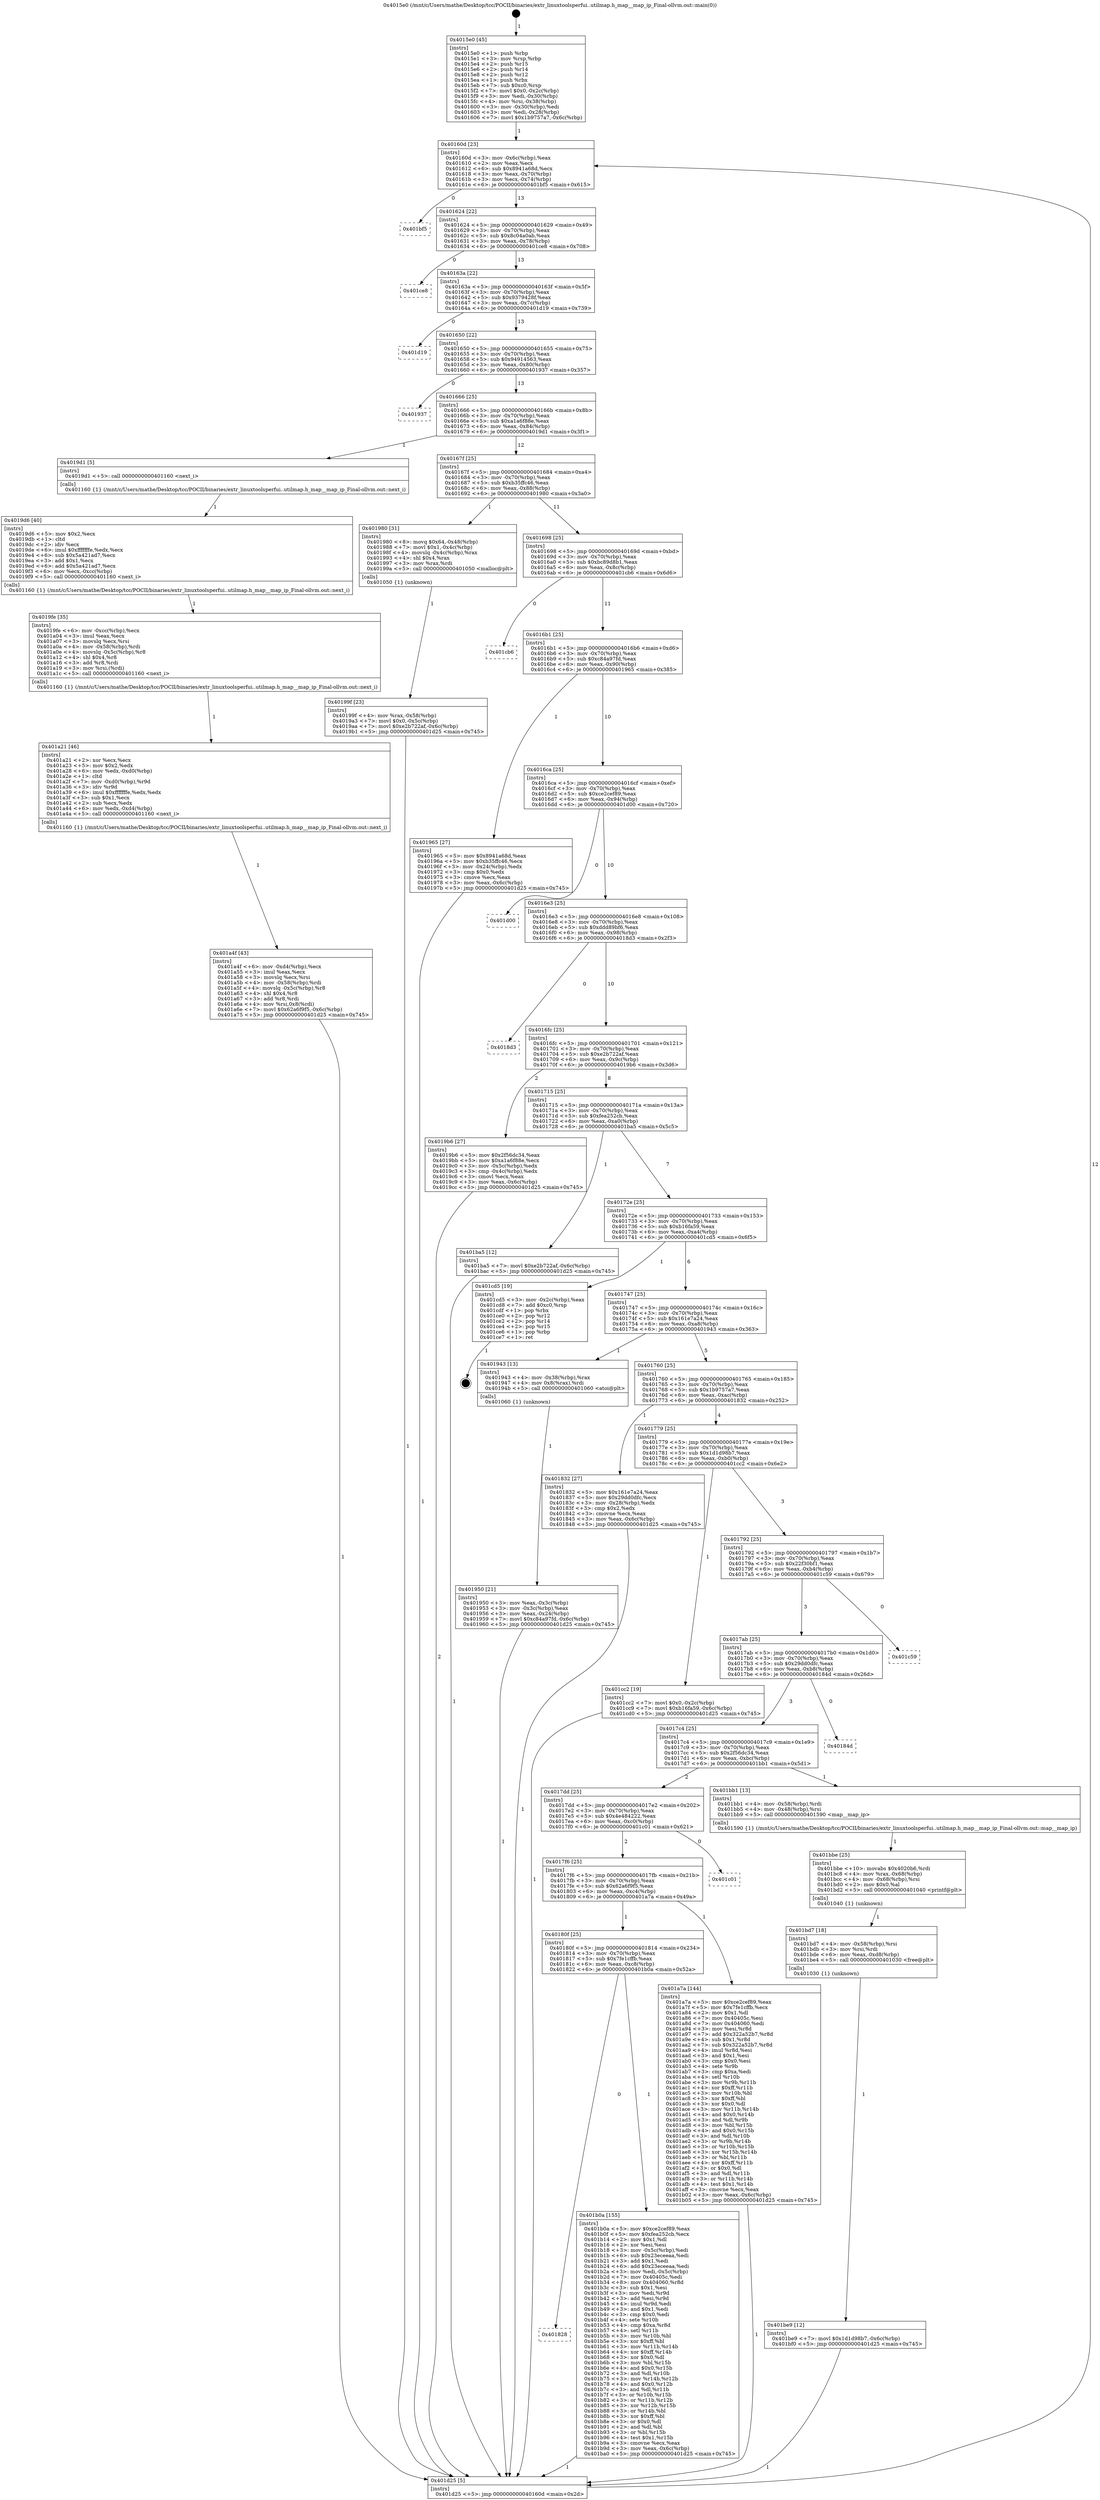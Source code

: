 digraph "0x4015e0" {
  label = "0x4015e0 (/mnt/c/Users/mathe/Desktop/tcc/POCII/binaries/extr_linuxtoolsperfui..utilmap.h_map__map_ip_Final-ollvm.out::main(0))"
  labelloc = "t"
  node[shape=record]

  Entry [label="",width=0.3,height=0.3,shape=circle,fillcolor=black,style=filled]
  "0x40160d" [label="{
     0x40160d [23]\l
     | [instrs]\l
     &nbsp;&nbsp;0x40160d \<+3\>: mov -0x6c(%rbp),%eax\l
     &nbsp;&nbsp;0x401610 \<+2\>: mov %eax,%ecx\l
     &nbsp;&nbsp;0x401612 \<+6\>: sub $0x8941a68d,%ecx\l
     &nbsp;&nbsp;0x401618 \<+3\>: mov %eax,-0x70(%rbp)\l
     &nbsp;&nbsp;0x40161b \<+3\>: mov %ecx,-0x74(%rbp)\l
     &nbsp;&nbsp;0x40161e \<+6\>: je 0000000000401bf5 \<main+0x615\>\l
  }"]
  "0x401bf5" [label="{
     0x401bf5\l
  }", style=dashed]
  "0x401624" [label="{
     0x401624 [22]\l
     | [instrs]\l
     &nbsp;&nbsp;0x401624 \<+5\>: jmp 0000000000401629 \<main+0x49\>\l
     &nbsp;&nbsp;0x401629 \<+3\>: mov -0x70(%rbp),%eax\l
     &nbsp;&nbsp;0x40162c \<+5\>: sub $0x8c04a0ab,%eax\l
     &nbsp;&nbsp;0x401631 \<+3\>: mov %eax,-0x78(%rbp)\l
     &nbsp;&nbsp;0x401634 \<+6\>: je 0000000000401ce8 \<main+0x708\>\l
  }"]
  Exit [label="",width=0.3,height=0.3,shape=circle,fillcolor=black,style=filled,peripheries=2]
  "0x401ce8" [label="{
     0x401ce8\l
  }", style=dashed]
  "0x40163a" [label="{
     0x40163a [22]\l
     | [instrs]\l
     &nbsp;&nbsp;0x40163a \<+5\>: jmp 000000000040163f \<main+0x5f\>\l
     &nbsp;&nbsp;0x40163f \<+3\>: mov -0x70(%rbp),%eax\l
     &nbsp;&nbsp;0x401642 \<+5\>: sub $0x9379428f,%eax\l
     &nbsp;&nbsp;0x401647 \<+3\>: mov %eax,-0x7c(%rbp)\l
     &nbsp;&nbsp;0x40164a \<+6\>: je 0000000000401d19 \<main+0x739\>\l
  }"]
  "0x401be9" [label="{
     0x401be9 [12]\l
     | [instrs]\l
     &nbsp;&nbsp;0x401be9 \<+7\>: movl $0x1d1d98b7,-0x6c(%rbp)\l
     &nbsp;&nbsp;0x401bf0 \<+5\>: jmp 0000000000401d25 \<main+0x745\>\l
  }"]
  "0x401d19" [label="{
     0x401d19\l
  }", style=dashed]
  "0x401650" [label="{
     0x401650 [22]\l
     | [instrs]\l
     &nbsp;&nbsp;0x401650 \<+5\>: jmp 0000000000401655 \<main+0x75\>\l
     &nbsp;&nbsp;0x401655 \<+3\>: mov -0x70(%rbp),%eax\l
     &nbsp;&nbsp;0x401658 \<+5\>: sub $0x94914563,%eax\l
     &nbsp;&nbsp;0x40165d \<+3\>: mov %eax,-0x80(%rbp)\l
     &nbsp;&nbsp;0x401660 \<+6\>: je 0000000000401937 \<main+0x357\>\l
  }"]
  "0x401bd7" [label="{
     0x401bd7 [18]\l
     | [instrs]\l
     &nbsp;&nbsp;0x401bd7 \<+4\>: mov -0x58(%rbp),%rsi\l
     &nbsp;&nbsp;0x401bdb \<+3\>: mov %rsi,%rdi\l
     &nbsp;&nbsp;0x401bde \<+6\>: mov %eax,-0xd8(%rbp)\l
     &nbsp;&nbsp;0x401be4 \<+5\>: call 0000000000401030 \<free@plt\>\l
     | [calls]\l
     &nbsp;&nbsp;0x401030 \{1\} (unknown)\l
  }"]
  "0x401937" [label="{
     0x401937\l
  }", style=dashed]
  "0x401666" [label="{
     0x401666 [25]\l
     | [instrs]\l
     &nbsp;&nbsp;0x401666 \<+5\>: jmp 000000000040166b \<main+0x8b\>\l
     &nbsp;&nbsp;0x40166b \<+3\>: mov -0x70(%rbp),%eax\l
     &nbsp;&nbsp;0x40166e \<+5\>: sub $0xa1a6f88e,%eax\l
     &nbsp;&nbsp;0x401673 \<+6\>: mov %eax,-0x84(%rbp)\l
     &nbsp;&nbsp;0x401679 \<+6\>: je 00000000004019d1 \<main+0x3f1\>\l
  }"]
  "0x401bbe" [label="{
     0x401bbe [25]\l
     | [instrs]\l
     &nbsp;&nbsp;0x401bbe \<+10\>: movabs $0x4020b6,%rdi\l
     &nbsp;&nbsp;0x401bc8 \<+4\>: mov %rax,-0x68(%rbp)\l
     &nbsp;&nbsp;0x401bcc \<+4\>: mov -0x68(%rbp),%rsi\l
     &nbsp;&nbsp;0x401bd0 \<+2\>: mov $0x0,%al\l
     &nbsp;&nbsp;0x401bd2 \<+5\>: call 0000000000401040 \<printf@plt\>\l
     | [calls]\l
     &nbsp;&nbsp;0x401040 \{1\} (unknown)\l
  }"]
  "0x4019d1" [label="{
     0x4019d1 [5]\l
     | [instrs]\l
     &nbsp;&nbsp;0x4019d1 \<+5\>: call 0000000000401160 \<next_i\>\l
     | [calls]\l
     &nbsp;&nbsp;0x401160 \{1\} (/mnt/c/Users/mathe/Desktop/tcc/POCII/binaries/extr_linuxtoolsperfui..utilmap.h_map__map_ip_Final-ollvm.out::next_i)\l
  }"]
  "0x40167f" [label="{
     0x40167f [25]\l
     | [instrs]\l
     &nbsp;&nbsp;0x40167f \<+5\>: jmp 0000000000401684 \<main+0xa4\>\l
     &nbsp;&nbsp;0x401684 \<+3\>: mov -0x70(%rbp),%eax\l
     &nbsp;&nbsp;0x401687 \<+5\>: sub $0xb35ffc46,%eax\l
     &nbsp;&nbsp;0x40168c \<+6\>: mov %eax,-0x88(%rbp)\l
     &nbsp;&nbsp;0x401692 \<+6\>: je 0000000000401980 \<main+0x3a0\>\l
  }"]
  "0x401828" [label="{
     0x401828\l
  }", style=dashed]
  "0x401980" [label="{
     0x401980 [31]\l
     | [instrs]\l
     &nbsp;&nbsp;0x401980 \<+8\>: movq $0x64,-0x48(%rbp)\l
     &nbsp;&nbsp;0x401988 \<+7\>: movl $0x1,-0x4c(%rbp)\l
     &nbsp;&nbsp;0x40198f \<+4\>: movslq -0x4c(%rbp),%rax\l
     &nbsp;&nbsp;0x401993 \<+4\>: shl $0x4,%rax\l
     &nbsp;&nbsp;0x401997 \<+3\>: mov %rax,%rdi\l
     &nbsp;&nbsp;0x40199a \<+5\>: call 0000000000401050 \<malloc@plt\>\l
     | [calls]\l
     &nbsp;&nbsp;0x401050 \{1\} (unknown)\l
  }"]
  "0x401698" [label="{
     0x401698 [25]\l
     | [instrs]\l
     &nbsp;&nbsp;0x401698 \<+5\>: jmp 000000000040169d \<main+0xbd\>\l
     &nbsp;&nbsp;0x40169d \<+3\>: mov -0x70(%rbp),%eax\l
     &nbsp;&nbsp;0x4016a0 \<+5\>: sub $0xbc89d8b1,%eax\l
     &nbsp;&nbsp;0x4016a5 \<+6\>: mov %eax,-0x8c(%rbp)\l
     &nbsp;&nbsp;0x4016ab \<+6\>: je 0000000000401cb6 \<main+0x6d6\>\l
  }"]
  "0x401b0a" [label="{
     0x401b0a [155]\l
     | [instrs]\l
     &nbsp;&nbsp;0x401b0a \<+5\>: mov $0xce2cef89,%eax\l
     &nbsp;&nbsp;0x401b0f \<+5\>: mov $0xfea252cb,%ecx\l
     &nbsp;&nbsp;0x401b14 \<+2\>: mov $0x1,%dl\l
     &nbsp;&nbsp;0x401b16 \<+2\>: xor %esi,%esi\l
     &nbsp;&nbsp;0x401b18 \<+3\>: mov -0x5c(%rbp),%edi\l
     &nbsp;&nbsp;0x401b1b \<+6\>: sub $0x23eceeaa,%edi\l
     &nbsp;&nbsp;0x401b21 \<+3\>: add $0x1,%edi\l
     &nbsp;&nbsp;0x401b24 \<+6\>: add $0x23eceeaa,%edi\l
     &nbsp;&nbsp;0x401b2a \<+3\>: mov %edi,-0x5c(%rbp)\l
     &nbsp;&nbsp;0x401b2d \<+7\>: mov 0x40405c,%edi\l
     &nbsp;&nbsp;0x401b34 \<+8\>: mov 0x404060,%r8d\l
     &nbsp;&nbsp;0x401b3c \<+3\>: sub $0x1,%esi\l
     &nbsp;&nbsp;0x401b3f \<+3\>: mov %edi,%r9d\l
     &nbsp;&nbsp;0x401b42 \<+3\>: add %esi,%r9d\l
     &nbsp;&nbsp;0x401b45 \<+4\>: imul %r9d,%edi\l
     &nbsp;&nbsp;0x401b49 \<+3\>: and $0x1,%edi\l
     &nbsp;&nbsp;0x401b4c \<+3\>: cmp $0x0,%edi\l
     &nbsp;&nbsp;0x401b4f \<+4\>: sete %r10b\l
     &nbsp;&nbsp;0x401b53 \<+4\>: cmp $0xa,%r8d\l
     &nbsp;&nbsp;0x401b57 \<+4\>: setl %r11b\l
     &nbsp;&nbsp;0x401b5b \<+3\>: mov %r10b,%bl\l
     &nbsp;&nbsp;0x401b5e \<+3\>: xor $0xff,%bl\l
     &nbsp;&nbsp;0x401b61 \<+3\>: mov %r11b,%r14b\l
     &nbsp;&nbsp;0x401b64 \<+4\>: xor $0xff,%r14b\l
     &nbsp;&nbsp;0x401b68 \<+3\>: xor $0x0,%dl\l
     &nbsp;&nbsp;0x401b6b \<+3\>: mov %bl,%r15b\l
     &nbsp;&nbsp;0x401b6e \<+4\>: and $0x0,%r15b\l
     &nbsp;&nbsp;0x401b72 \<+3\>: and %dl,%r10b\l
     &nbsp;&nbsp;0x401b75 \<+3\>: mov %r14b,%r12b\l
     &nbsp;&nbsp;0x401b78 \<+4\>: and $0x0,%r12b\l
     &nbsp;&nbsp;0x401b7c \<+3\>: and %dl,%r11b\l
     &nbsp;&nbsp;0x401b7f \<+3\>: or %r10b,%r15b\l
     &nbsp;&nbsp;0x401b82 \<+3\>: or %r11b,%r12b\l
     &nbsp;&nbsp;0x401b85 \<+3\>: xor %r12b,%r15b\l
     &nbsp;&nbsp;0x401b88 \<+3\>: or %r14b,%bl\l
     &nbsp;&nbsp;0x401b8b \<+3\>: xor $0xff,%bl\l
     &nbsp;&nbsp;0x401b8e \<+3\>: or $0x0,%dl\l
     &nbsp;&nbsp;0x401b91 \<+2\>: and %dl,%bl\l
     &nbsp;&nbsp;0x401b93 \<+3\>: or %bl,%r15b\l
     &nbsp;&nbsp;0x401b96 \<+4\>: test $0x1,%r15b\l
     &nbsp;&nbsp;0x401b9a \<+3\>: cmovne %ecx,%eax\l
     &nbsp;&nbsp;0x401b9d \<+3\>: mov %eax,-0x6c(%rbp)\l
     &nbsp;&nbsp;0x401ba0 \<+5\>: jmp 0000000000401d25 \<main+0x745\>\l
  }"]
  "0x401cb6" [label="{
     0x401cb6\l
  }", style=dashed]
  "0x4016b1" [label="{
     0x4016b1 [25]\l
     | [instrs]\l
     &nbsp;&nbsp;0x4016b1 \<+5\>: jmp 00000000004016b6 \<main+0xd6\>\l
     &nbsp;&nbsp;0x4016b6 \<+3\>: mov -0x70(%rbp),%eax\l
     &nbsp;&nbsp;0x4016b9 \<+5\>: sub $0xc84a97fd,%eax\l
     &nbsp;&nbsp;0x4016be \<+6\>: mov %eax,-0x90(%rbp)\l
     &nbsp;&nbsp;0x4016c4 \<+6\>: je 0000000000401965 \<main+0x385\>\l
  }"]
  "0x40180f" [label="{
     0x40180f [25]\l
     | [instrs]\l
     &nbsp;&nbsp;0x40180f \<+5\>: jmp 0000000000401814 \<main+0x234\>\l
     &nbsp;&nbsp;0x401814 \<+3\>: mov -0x70(%rbp),%eax\l
     &nbsp;&nbsp;0x401817 \<+5\>: sub $0x7fe1cffb,%eax\l
     &nbsp;&nbsp;0x40181c \<+6\>: mov %eax,-0xc8(%rbp)\l
     &nbsp;&nbsp;0x401822 \<+6\>: je 0000000000401b0a \<main+0x52a\>\l
  }"]
  "0x401965" [label="{
     0x401965 [27]\l
     | [instrs]\l
     &nbsp;&nbsp;0x401965 \<+5\>: mov $0x8941a68d,%eax\l
     &nbsp;&nbsp;0x40196a \<+5\>: mov $0xb35ffc46,%ecx\l
     &nbsp;&nbsp;0x40196f \<+3\>: mov -0x24(%rbp),%edx\l
     &nbsp;&nbsp;0x401972 \<+3\>: cmp $0x0,%edx\l
     &nbsp;&nbsp;0x401975 \<+3\>: cmove %ecx,%eax\l
     &nbsp;&nbsp;0x401978 \<+3\>: mov %eax,-0x6c(%rbp)\l
     &nbsp;&nbsp;0x40197b \<+5\>: jmp 0000000000401d25 \<main+0x745\>\l
  }"]
  "0x4016ca" [label="{
     0x4016ca [25]\l
     | [instrs]\l
     &nbsp;&nbsp;0x4016ca \<+5\>: jmp 00000000004016cf \<main+0xef\>\l
     &nbsp;&nbsp;0x4016cf \<+3\>: mov -0x70(%rbp),%eax\l
     &nbsp;&nbsp;0x4016d2 \<+5\>: sub $0xce2cef89,%eax\l
     &nbsp;&nbsp;0x4016d7 \<+6\>: mov %eax,-0x94(%rbp)\l
     &nbsp;&nbsp;0x4016dd \<+6\>: je 0000000000401d00 \<main+0x720\>\l
  }"]
  "0x401a7a" [label="{
     0x401a7a [144]\l
     | [instrs]\l
     &nbsp;&nbsp;0x401a7a \<+5\>: mov $0xce2cef89,%eax\l
     &nbsp;&nbsp;0x401a7f \<+5\>: mov $0x7fe1cffb,%ecx\l
     &nbsp;&nbsp;0x401a84 \<+2\>: mov $0x1,%dl\l
     &nbsp;&nbsp;0x401a86 \<+7\>: mov 0x40405c,%esi\l
     &nbsp;&nbsp;0x401a8d \<+7\>: mov 0x404060,%edi\l
     &nbsp;&nbsp;0x401a94 \<+3\>: mov %esi,%r8d\l
     &nbsp;&nbsp;0x401a97 \<+7\>: add $0x322a52b7,%r8d\l
     &nbsp;&nbsp;0x401a9e \<+4\>: sub $0x1,%r8d\l
     &nbsp;&nbsp;0x401aa2 \<+7\>: sub $0x322a52b7,%r8d\l
     &nbsp;&nbsp;0x401aa9 \<+4\>: imul %r8d,%esi\l
     &nbsp;&nbsp;0x401aad \<+3\>: and $0x1,%esi\l
     &nbsp;&nbsp;0x401ab0 \<+3\>: cmp $0x0,%esi\l
     &nbsp;&nbsp;0x401ab3 \<+4\>: sete %r9b\l
     &nbsp;&nbsp;0x401ab7 \<+3\>: cmp $0xa,%edi\l
     &nbsp;&nbsp;0x401aba \<+4\>: setl %r10b\l
     &nbsp;&nbsp;0x401abe \<+3\>: mov %r9b,%r11b\l
     &nbsp;&nbsp;0x401ac1 \<+4\>: xor $0xff,%r11b\l
     &nbsp;&nbsp;0x401ac5 \<+3\>: mov %r10b,%bl\l
     &nbsp;&nbsp;0x401ac8 \<+3\>: xor $0xff,%bl\l
     &nbsp;&nbsp;0x401acb \<+3\>: xor $0x0,%dl\l
     &nbsp;&nbsp;0x401ace \<+3\>: mov %r11b,%r14b\l
     &nbsp;&nbsp;0x401ad1 \<+4\>: and $0x0,%r14b\l
     &nbsp;&nbsp;0x401ad5 \<+3\>: and %dl,%r9b\l
     &nbsp;&nbsp;0x401ad8 \<+3\>: mov %bl,%r15b\l
     &nbsp;&nbsp;0x401adb \<+4\>: and $0x0,%r15b\l
     &nbsp;&nbsp;0x401adf \<+3\>: and %dl,%r10b\l
     &nbsp;&nbsp;0x401ae2 \<+3\>: or %r9b,%r14b\l
     &nbsp;&nbsp;0x401ae5 \<+3\>: or %r10b,%r15b\l
     &nbsp;&nbsp;0x401ae8 \<+3\>: xor %r15b,%r14b\l
     &nbsp;&nbsp;0x401aeb \<+3\>: or %bl,%r11b\l
     &nbsp;&nbsp;0x401aee \<+4\>: xor $0xff,%r11b\l
     &nbsp;&nbsp;0x401af2 \<+3\>: or $0x0,%dl\l
     &nbsp;&nbsp;0x401af5 \<+3\>: and %dl,%r11b\l
     &nbsp;&nbsp;0x401af8 \<+3\>: or %r11b,%r14b\l
     &nbsp;&nbsp;0x401afb \<+4\>: test $0x1,%r14b\l
     &nbsp;&nbsp;0x401aff \<+3\>: cmovne %ecx,%eax\l
     &nbsp;&nbsp;0x401b02 \<+3\>: mov %eax,-0x6c(%rbp)\l
     &nbsp;&nbsp;0x401b05 \<+5\>: jmp 0000000000401d25 \<main+0x745\>\l
  }"]
  "0x401d00" [label="{
     0x401d00\l
  }", style=dashed]
  "0x4016e3" [label="{
     0x4016e3 [25]\l
     | [instrs]\l
     &nbsp;&nbsp;0x4016e3 \<+5\>: jmp 00000000004016e8 \<main+0x108\>\l
     &nbsp;&nbsp;0x4016e8 \<+3\>: mov -0x70(%rbp),%eax\l
     &nbsp;&nbsp;0x4016eb \<+5\>: sub $0xddd89bf6,%eax\l
     &nbsp;&nbsp;0x4016f0 \<+6\>: mov %eax,-0x98(%rbp)\l
     &nbsp;&nbsp;0x4016f6 \<+6\>: je 00000000004018d3 \<main+0x2f3\>\l
  }"]
  "0x4017f6" [label="{
     0x4017f6 [25]\l
     | [instrs]\l
     &nbsp;&nbsp;0x4017f6 \<+5\>: jmp 00000000004017fb \<main+0x21b\>\l
     &nbsp;&nbsp;0x4017fb \<+3\>: mov -0x70(%rbp),%eax\l
     &nbsp;&nbsp;0x4017fe \<+5\>: sub $0x62a6f9f5,%eax\l
     &nbsp;&nbsp;0x401803 \<+6\>: mov %eax,-0xc4(%rbp)\l
     &nbsp;&nbsp;0x401809 \<+6\>: je 0000000000401a7a \<main+0x49a\>\l
  }"]
  "0x4018d3" [label="{
     0x4018d3\l
  }", style=dashed]
  "0x4016fc" [label="{
     0x4016fc [25]\l
     | [instrs]\l
     &nbsp;&nbsp;0x4016fc \<+5\>: jmp 0000000000401701 \<main+0x121\>\l
     &nbsp;&nbsp;0x401701 \<+3\>: mov -0x70(%rbp),%eax\l
     &nbsp;&nbsp;0x401704 \<+5\>: sub $0xe2b722af,%eax\l
     &nbsp;&nbsp;0x401709 \<+6\>: mov %eax,-0x9c(%rbp)\l
     &nbsp;&nbsp;0x40170f \<+6\>: je 00000000004019b6 \<main+0x3d6\>\l
  }"]
  "0x401c01" [label="{
     0x401c01\l
  }", style=dashed]
  "0x4019b6" [label="{
     0x4019b6 [27]\l
     | [instrs]\l
     &nbsp;&nbsp;0x4019b6 \<+5\>: mov $0x2f56dc34,%eax\l
     &nbsp;&nbsp;0x4019bb \<+5\>: mov $0xa1a6f88e,%ecx\l
     &nbsp;&nbsp;0x4019c0 \<+3\>: mov -0x5c(%rbp),%edx\l
     &nbsp;&nbsp;0x4019c3 \<+3\>: cmp -0x4c(%rbp),%edx\l
     &nbsp;&nbsp;0x4019c6 \<+3\>: cmovl %ecx,%eax\l
     &nbsp;&nbsp;0x4019c9 \<+3\>: mov %eax,-0x6c(%rbp)\l
     &nbsp;&nbsp;0x4019cc \<+5\>: jmp 0000000000401d25 \<main+0x745\>\l
  }"]
  "0x401715" [label="{
     0x401715 [25]\l
     | [instrs]\l
     &nbsp;&nbsp;0x401715 \<+5\>: jmp 000000000040171a \<main+0x13a\>\l
     &nbsp;&nbsp;0x40171a \<+3\>: mov -0x70(%rbp),%eax\l
     &nbsp;&nbsp;0x40171d \<+5\>: sub $0xfea252cb,%eax\l
     &nbsp;&nbsp;0x401722 \<+6\>: mov %eax,-0xa0(%rbp)\l
     &nbsp;&nbsp;0x401728 \<+6\>: je 0000000000401ba5 \<main+0x5c5\>\l
  }"]
  "0x4017dd" [label="{
     0x4017dd [25]\l
     | [instrs]\l
     &nbsp;&nbsp;0x4017dd \<+5\>: jmp 00000000004017e2 \<main+0x202\>\l
     &nbsp;&nbsp;0x4017e2 \<+3\>: mov -0x70(%rbp),%eax\l
     &nbsp;&nbsp;0x4017e5 \<+5\>: sub $0x4e484222,%eax\l
     &nbsp;&nbsp;0x4017ea \<+6\>: mov %eax,-0xc0(%rbp)\l
     &nbsp;&nbsp;0x4017f0 \<+6\>: je 0000000000401c01 \<main+0x621\>\l
  }"]
  "0x401ba5" [label="{
     0x401ba5 [12]\l
     | [instrs]\l
     &nbsp;&nbsp;0x401ba5 \<+7\>: movl $0xe2b722af,-0x6c(%rbp)\l
     &nbsp;&nbsp;0x401bac \<+5\>: jmp 0000000000401d25 \<main+0x745\>\l
  }"]
  "0x40172e" [label="{
     0x40172e [25]\l
     | [instrs]\l
     &nbsp;&nbsp;0x40172e \<+5\>: jmp 0000000000401733 \<main+0x153\>\l
     &nbsp;&nbsp;0x401733 \<+3\>: mov -0x70(%rbp),%eax\l
     &nbsp;&nbsp;0x401736 \<+5\>: sub $0xb16fa59,%eax\l
     &nbsp;&nbsp;0x40173b \<+6\>: mov %eax,-0xa4(%rbp)\l
     &nbsp;&nbsp;0x401741 \<+6\>: je 0000000000401cd5 \<main+0x6f5\>\l
  }"]
  "0x401bb1" [label="{
     0x401bb1 [13]\l
     | [instrs]\l
     &nbsp;&nbsp;0x401bb1 \<+4\>: mov -0x58(%rbp),%rdi\l
     &nbsp;&nbsp;0x401bb5 \<+4\>: mov -0x48(%rbp),%rsi\l
     &nbsp;&nbsp;0x401bb9 \<+5\>: call 0000000000401590 \<map__map_ip\>\l
     | [calls]\l
     &nbsp;&nbsp;0x401590 \{1\} (/mnt/c/Users/mathe/Desktop/tcc/POCII/binaries/extr_linuxtoolsperfui..utilmap.h_map__map_ip_Final-ollvm.out::map__map_ip)\l
  }"]
  "0x401cd5" [label="{
     0x401cd5 [19]\l
     | [instrs]\l
     &nbsp;&nbsp;0x401cd5 \<+3\>: mov -0x2c(%rbp),%eax\l
     &nbsp;&nbsp;0x401cd8 \<+7\>: add $0xc0,%rsp\l
     &nbsp;&nbsp;0x401cdf \<+1\>: pop %rbx\l
     &nbsp;&nbsp;0x401ce0 \<+2\>: pop %r12\l
     &nbsp;&nbsp;0x401ce2 \<+2\>: pop %r14\l
     &nbsp;&nbsp;0x401ce4 \<+2\>: pop %r15\l
     &nbsp;&nbsp;0x401ce6 \<+1\>: pop %rbp\l
     &nbsp;&nbsp;0x401ce7 \<+1\>: ret\l
  }"]
  "0x401747" [label="{
     0x401747 [25]\l
     | [instrs]\l
     &nbsp;&nbsp;0x401747 \<+5\>: jmp 000000000040174c \<main+0x16c\>\l
     &nbsp;&nbsp;0x40174c \<+3\>: mov -0x70(%rbp),%eax\l
     &nbsp;&nbsp;0x40174f \<+5\>: sub $0x161e7a24,%eax\l
     &nbsp;&nbsp;0x401754 \<+6\>: mov %eax,-0xa8(%rbp)\l
     &nbsp;&nbsp;0x40175a \<+6\>: je 0000000000401943 \<main+0x363\>\l
  }"]
  "0x4017c4" [label="{
     0x4017c4 [25]\l
     | [instrs]\l
     &nbsp;&nbsp;0x4017c4 \<+5\>: jmp 00000000004017c9 \<main+0x1e9\>\l
     &nbsp;&nbsp;0x4017c9 \<+3\>: mov -0x70(%rbp),%eax\l
     &nbsp;&nbsp;0x4017cc \<+5\>: sub $0x2f56dc34,%eax\l
     &nbsp;&nbsp;0x4017d1 \<+6\>: mov %eax,-0xbc(%rbp)\l
     &nbsp;&nbsp;0x4017d7 \<+6\>: je 0000000000401bb1 \<main+0x5d1\>\l
  }"]
  "0x401943" [label="{
     0x401943 [13]\l
     | [instrs]\l
     &nbsp;&nbsp;0x401943 \<+4\>: mov -0x38(%rbp),%rax\l
     &nbsp;&nbsp;0x401947 \<+4\>: mov 0x8(%rax),%rdi\l
     &nbsp;&nbsp;0x40194b \<+5\>: call 0000000000401060 \<atoi@plt\>\l
     | [calls]\l
     &nbsp;&nbsp;0x401060 \{1\} (unknown)\l
  }"]
  "0x401760" [label="{
     0x401760 [25]\l
     | [instrs]\l
     &nbsp;&nbsp;0x401760 \<+5\>: jmp 0000000000401765 \<main+0x185\>\l
     &nbsp;&nbsp;0x401765 \<+3\>: mov -0x70(%rbp),%eax\l
     &nbsp;&nbsp;0x401768 \<+5\>: sub $0x1b9757a7,%eax\l
     &nbsp;&nbsp;0x40176d \<+6\>: mov %eax,-0xac(%rbp)\l
     &nbsp;&nbsp;0x401773 \<+6\>: je 0000000000401832 \<main+0x252\>\l
  }"]
  "0x40184d" [label="{
     0x40184d\l
  }", style=dashed]
  "0x401832" [label="{
     0x401832 [27]\l
     | [instrs]\l
     &nbsp;&nbsp;0x401832 \<+5\>: mov $0x161e7a24,%eax\l
     &nbsp;&nbsp;0x401837 \<+5\>: mov $0x29dd0dfc,%ecx\l
     &nbsp;&nbsp;0x40183c \<+3\>: mov -0x28(%rbp),%edx\l
     &nbsp;&nbsp;0x40183f \<+3\>: cmp $0x2,%edx\l
     &nbsp;&nbsp;0x401842 \<+3\>: cmovne %ecx,%eax\l
     &nbsp;&nbsp;0x401845 \<+3\>: mov %eax,-0x6c(%rbp)\l
     &nbsp;&nbsp;0x401848 \<+5\>: jmp 0000000000401d25 \<main+0x745\>\l
  }"]
  "0x401779" [label="{
     0x401779 [25]\l
     | [instrs]\l
     &nbsp;&nbsp;0x401779 \<+5\>: jmp 000000000040177e \<main+0x19e\>\l
     &nbsp;&nbsp;0x40177e \<+3\>: mov -0x70(%rbp),%eax\l
     &nbsp;&nbsp;0x401781 \<+5\>: sub $0x1d1d98b7,%eax\l
     &nbsp;&nbsp;0x401786 \<+6\>: mov %eax,-0xb0(%rbp)\l
     &nbsp;&nbsp;0x40178c \<+6\>: je 0000000000401cc2 \<main+0x6e2\>\l
  }"]
  "0x401d25" [label="{
     0x401d25 [5]\l
     | [instrs]\l
     &nbsp;&nbsp;0x401d25 \<+5\>: jmp 000000000040160d \<main+0x2d\>\l
  }"]
  "0x4015e0" [label="{
     0x4015e0 [45]\l
     | [instrs]\l
     &nbsp;&nbsp;0x4015e0 \<+1\>: push %rbp\l
     &nbsp;&nbsp;0x4015e1 \<+3\>: mov %rsp,%rbp\l
     &nbsp;&nbsp;0x4015e4 \<+2\>: push %r15\l
     &nbsp;&nbsp;0x4015e6 \<+2\>: push %r14\l
     &nbsp;&nbsp;0x4015e8 \<+2\>: push %r12\l
     &nbsp;&nbsp;0x4015ea \<+1\>: push %rbx\l
     &nbsp;&nbsp;0x4015eb \<+7\>: sub $0xc0,%rsp\l
     &nbsp;&nbsp;0x4015f2 \<+7\>: movl $0x0,-0x2c(%rbp)\l
     &nbsp;&nbsp;0x4015f9 \<+3\>: mov %edi,-0x30(%rbp)\l
     &nbsp;&nbsp;0x4015fc \<+4\>: mov %rsi,-0x38(%rbp)\l
     &nbsp;&nbsp;0x401600 \<+3\>: mov -0x30(%rbp),%edi\l
     &nbsp;&nbsp;0x401603 \<+3\>: mov %edi,-0x28(%rbp)\l
     &nbsp;&nbsp;0x401606 \<+7\>: movl $0x1b9757a7,-0x6c(%rbp)\l
  }"]
  "0x401950" [label="{
     0x401950 [21]\l
     | [instrs]\l
     &nbsp;&nbsp;0x401950 \<+3\>: mov %eax,-0x3c(%rbp)\l
     &nbsp;&nbsp;0x401953 \<+3\>: mov -0x3c(%rbp),%eax\l
     &nbsp;&nbsp;0x401956 \<+3\>: mov %eax,-0x24(%rbp)\l
     &nbsp;&nbsp;0x401959 \<+7\>: movl $0xc84a97fd,-0x6c(%rbp)\l
     &nbsp;&nbsp;0x401960 \<+5\>: jmp 0000000000401d25 \<main+0x745\>\l
  }"]
  "0x40199f" [label="{
     0x40199f [23]\l
     | [instrs]\l
     &nbsp;&nbsp;0x40199f \<+4\>: mov %rax,-0x58(%rbp)\l
     &nbsp;&nbsp;0x4019a3 \<+7\>: movl $0x0,-0x5c(%rbp)\l
     &nbsp;&nbsp;0x4019aa \<+7\>: movl $0xe2b722af,-0x6c(%rbp)\l
     &nbsp;&nbsp;0x4019b1 \<+5\>: jmp 0000000000401d25 \<main+0x745\>\l
  }"]
  "0x4019d6" [label="{
     0x4019d6 [40]\l
     | [instrs]\l
     &nbsp;&nbsp;0x4019d6 \<+5\>: mov $0x2,%ecx\l
     &nbsp;&nbsp;0x4019db \<+1\>: cltd\l
     &nbsp;&nbsp;0x4019dc \<+2\>: idiv %ecx\l
     &nbsp;&nbsp;0x4019de \<+6\>: imul $0xfffffffe,%edx,%ecx\l
     &nbsp;&nbsp;0x4019e4 \<+6\>: sub $0x5a421ad7,%ecx\l
     &nbsp;&nbsp;0x4019ea \<+3\>: add $0x1,%ecx\l
     &nbsp;&nbsp;0x4019ed \<+6\>: add $0x5a421ad7,%ecx\l
     &nbsp;&nbsp;0x4019f3 \<+6\>: mov %ecx,-0xcc(%rbp)\l
     &nbsp;&nbsp;0x4019f9 \<+5\>: call 0000000000401160 \<next_i\>\l
     | [calls]\l
     &nbsp;&nbsp;0x401160 \{1\} (/mnt/c/Users/mathe/Desktop/tcc/POCII/binaries/extr_linuxtoolsperfui..utilmap.h_map__map_ip_Final-ollvm.out::next_i)\l
  }"]
  "0x4019fe" [label="{
     0x4019fe [35]\l
     | [instrs]\l
     &nbsp;&nbsp;0x4019fe \<+6\>: mov -0xcc(%rbp),%ecx\l
     &nbsp;&nbsp;0x401a04 \<+3\>: imul %eax,%ecx\l
     &nbsp;&nbsp;0x401a07 \<+3\>: movslq %ecx,%rsi\l
     &nbsp;&nbsp;0x401a0a \<+4\>: mov -0x58(%rbp),%rdi\l
     &nbsp;&nbsp;0x401a0e \<+4\>: movslq -0x5c(%rbp),%r8\l
     &nbsp;&nbsp;0x401a12 \<+4\>: shl $0x4,%r8\l
     &nbsp;&nbsp;0x401a16 \<+3\>: add %r8,%rdi\l
     &nbsp;&nbsp;0x401a19 \<+3\>: mov %rsi,(%rdi)\l
     &nbsp;&nbsp;0x401a1c \<+5\>: call 0000000000401160 \<next_i\>\l
     | [calls]\l
     &nbsp;&nbsp;0x401160 \{1\} (/mnt/c/Users/mathe/Desktop/tcc/POCII/binaries/extr_linuxtoolsperfui..utilmap.h_map__map_ip_Final-ollvm.out::next_i)\l
  }"]
  "0x401a21" [label="{
     0x401a21 [46]\l
     | [instrs]\l
     &nbsp;&nbsp;0x401a21 \<+2\>: xor %ecx,%ecx\l
     &nbsp;&nbsp;0x401a23 \<+5\>: mov $0x2,%edx\l
     &nbsp;&nbsp;0x401a28 \<+6\>: mov %edx,-0xd0(%rbp)\l
     &nbsp;&nbsp;0x401a2e \<+1\>: cltd\l
     &nbsp;&nbsp;0x401a2f \<+7\>: mov -0xd0(%rbp),%r9d\l
     &nbsp;&nbsp;0x401a36 \<+3\>: idiv %r9d\l
     &nbsp;&nbsp;0x401a39 \<+6\>: imul $0xfffffffe,%edx,%edx\l
     &nbsp;&nbsp;0x401a3f \<+3\>: sub $0x1,%ecx\l
     &nbsp;&nbsp;0x401a42 \<+2\>: sub %ecx,%edx\l
     &nbsp;&nbsp;0x401a44 \<+6\>: mov %edx,-0xd4(%rbp)\l
     &nbsp;&nbsp;0x401a4a \<+5\>: call 0000000000401160 \<next_i\>\l
     | [calls]\l
     &nbsp;&nbsp;0x401160 \{1\} (/mnt/c/Users/mathe/Desktop/tcc/POCII/binaries/extr_linuxtoolsperfui..utilmap.h_map__map_ip_Final-ollvm.out::next_i)\l
  }"]
  "0x401a4f" [label="{
     0x401a4f [43]\l
     | [instrs]\l
     &nbsp;&nbsp;0x401a4f \<+6\>: mov -0xd4(%rbp),%ecx\l
     &nbsp;&nbsp;0x401a55 \<+3\>: imul %eax,%ecx\l
     &nbsp;&nbsp;0x401a58 \<+3\>: movslq %ecx,%rsi\l
     &nbsp;&nbsp;0x401a5b \<+4\>: mov -0x58(%rbp),%rdi\l
     &nbsp;&nbsp;0x401a5f \<+4\>: movslq -0x5c(%rbp),%r8\l
     &nbsp;&nbsp;0x401a63 \<+4\>: shl $0x4,%r8\l
     &nbsp;&nbsp;0x401a67 \<+3\>: add %r8,%rdi\l
     &nbsp;&nbsp;0x401a6a \<+4\>: mov %rsi,0x8(%rdi)\l
     &nbsp;&nbsp;0x401a6e \<+7\>: movl $0x62a6f9f5,-0x6c(%rbp)\l
     &nbsp;&nbsp;0x401a75 \<+5\>: jmp 0000000000401d25 \<main+0x745\>\l
  }"]
  "0x4017ab" [label="{
     0x4017ab [25]\l
     | [instrs]\l
     &nbsp;&nbsp;0x4017ab \<+5\>: jmp 00000000004017b0 \<main+0x1d0\>\l
     &nbsp;&nbsp;0x4017b0 \<+3\>: mov -0x70(%rbp),%eax\l
     &nbsp;&nbsp;0x4017b3 \<+5\>: sub $0x29dd0dfc,%eax\l
     &nbsp;&nbsp;0x4017b8 \<+6\>: mov %eax,-0xb8(%rbp)\l
     &nbsp;&nbsp;0x4017be \<+6\>: je 000000000040184d \<main+0x26d\>\l
  }"]
  "0x401cc2" [label="{
     0x401cc2 [19]\l
     | [instrs]\l
     &nbsp;&nbsp;0x401cc2 \<+7\>: movl $0x0,-0x2c(%rbp)\l
     &nbsp;&nbsp;0x401cc9 \<+7\>: movl $0xb16fa59,-0x6c(%rbp)\l
     &nbsp;&nbsp;0x401cd0 \<+5\>: jmp 0000000000401d25 \<main+0x745\>\l
  }"]
  "0x401792" [label="{
     0x401792 [25]\l
     | [instrs]\l
     &nbsp;&nbsp;0x401792 \<+5\>: jmp 0000000000401797 \<main+0x1b7\>\l
     &nbsp;&nbsp;0x401797 \<+3\>: mov -0x70(%rbp),%eax\l
     &nbsp;&nbsp;0x40179a \<+5\>: sub $0x22f30bf1,%eax\l
     &nbsp;&nbsp;0x40179f \<+6\>: mov %eax,-0xb4(%rbp)\l
     &nbsp;&nbsp;0x4017a5 \<+6\>: je 0000000000401c59 \<main+0x679\>\l
  }"]
  "0x401c59" [label="{
     0x401c59\l
  }", style=dashed]
  Entry -> "0x4015e0" [label=" 1"]
  "0x40160d" -> "0x401bf5" [label=" 0"]
  "0x40160d" -> "0x401624" [label=" 13"]
  "0x401cd5" -> Exit [label=" 1"]
  "0x401624" -> "0x401ce8" [label=" 0"]
  "0x401624" -> "0x40163a" [label=" 13"]
  "0x401cc2" -> "0x401d25" [label=" 1"]
  "0x40163a" -> "0x401d19" [label=" 0"]
  "0x40163a" -> "0x401650" [label=" 13"]
  "0x401be9" -> "0x401d25" [label=" 1"]
  "0x401650" -> "0x401937" [label=" 0"]
  "0x401650" -> "0x401666" [label=" 13"]
  "0x401bd7" -> "0x401be9" [label=" 1"]
  "0x401666" -> "0x4019d1" [label=" 1"]
  "0x401666" -> "0x40167f" [label=" 12"]
  "0x401bbe" -> "0x401bd7" [label=" 1"]
  "0x40167f" -> "0x401980" [label=" 1"]
  "0x40167f" -> "0x401698" [label=" 11"]
  "0x401bb1" -> "0x401bbe" [label=" 1"]
  "0x401698" -> "0x401cb6" [label=" 0"]
  "0x401698" -> "0x4016b1" [label=" 11"]
  "0x401ba5" -> "0x401d25" [label=" 1"]
  "0x4016b1" -> "0x401965" [label=" 1"]
  "0x4016b1" -> "0x4016ca" [label=" 10"]
  "0x40180f" -> "0x401828" [label=" 0"]
  "0x4016ca" -> "0x401d00" [label=" 0"]
  "0x4016ca" -> "0x4016e3" [label=" 10"]
  "0x40180f" -> "0x401b0a" [label=" 1"]
  "0x4016e3" -> "0x4018d3" [label=" 0"]
  "0x4016e3" -> "0x4016fc" [label=" 10"]
  "0x401a7a" -> "0x401d25" [label=" 1"]
  "0x4016fc" -> "0x4019b6" [label=" 2"]
  "0x4016fc" -> "0x401715" [label=" 8"]
  "0x4017f6" -> "0x40180f" [label=" 1"]
  "0x401715" -> "0x401ba5" [label=" 1"]
  "0x401715" -> "0x40172e" [label=" 7"]
  "0x401b0a" -> "0x401d25" [label=" 1"]
  "0x40172e" -> "0x401cd5" [label=" 1"]
  "0x40172e" -> "0x401747" [label=" 6"]
  "0x4017dd" -> "0x4017f6" [label=" 2"]
  "0x401747" -> "0x401943" [label=" 1"]
  "0x401747" -> "0x401760" [label=" 5"]
  "0x4017f6" -> "0x401a7a" [label=" 1"]
  "0x401760" -> "0x401832" [label=" 1"]
  "0x401760" -> "0x401779" [label=" 4"]
  "0x401832" -> "0x401d25" [label=" 1"]
  "0x4015e0" -> "0x40160d" [label=" 1"]
  "0x401d25" -> "0x40160d" [label=" 12"]
  "0x401943" -> "0x401950" [label=" 1"]
  "0x401950" -> "0x401d25" [label=" 1"]
  "0x401965" -> "0x401d25" [label=" 1"]
  "0x401980" -> "0x40199f" [label=" 1"]
  "0x40199f" -> "0x401d25" [label=" 1"]
  "0x4019b6" -> "0x401d25" [label=" 2"]
  "0x4019d1" -> "0x4019d6" [label=" 1"]
  "0x4019d6" -> "0x4019fe" [label=" 1"]
  "0x4019fe" -> "0x401a21" [label=" 1"]
  "0x401a21" -> "0x401a4f" [label=" 1"]
  "0x401a4f" -> "0x401d25" [label=" 1"]
  "0x4017c4" -> "0x4017dd" [label=" 2"]
  "0x401779" -> "0x401cc2" [label=" 1"]
  "0x401779" -> "0x401792" [label=" 3"]
  "0x4017dd" -> "0x401c01" [label=" 0"]
  "0x401792" -> "0x401c59" [label=" 0"]
  "0x401792" -> "0x4017ab" [label=" 3"]
  "0x4017c4" -> "0x401bb1" [label=" 1"]
  "0x4017ab" -> "0x40184d" [label=" 0"]
  "0x4017ab" -> "0x4017c4" [label=" 3"]
}
